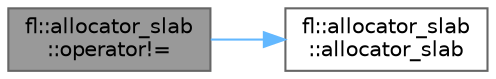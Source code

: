 digraph "fl::allocator_slab::operator!="
{
 // INTERACTIVE_SVG=YES
 // LATEX_PDF_SIZE
  bgcolor="transparent";
  edge [fontname=Helvetica,fontsize=10,labelfontname=Helvetica,labelfontsize=10];
  node [fontname=Helvetica,fontsize=10,shape=box,height=0.2,width=0.4];
  rankdir="LR";
  Node1 [id="Node000001",label="fl::allocator_slab\l::operator!=",height=0.2,width=0.4,color="gray40", fillcolor="grey60", style="filled", fontcolor="black",tooltip=" "];
  Node1 -> Node2 [id="edge1_Node000001_Node000002",color="steelblue1",style="solid",tooltip=" "];
  Node2 [id="Node000002",label="fl::allocator_slab\l::allocator_slab",height=0.2,width=0.4,color="grey40", fillcolor="white", style="filled",URL="$d2/d79/classfl_1_1allocator__slab_a96b997ef78e965234b9f8212cf5f999c.html#a96b997ef78e965234b9f8212cf5f999c",tooltip=" "];
}
